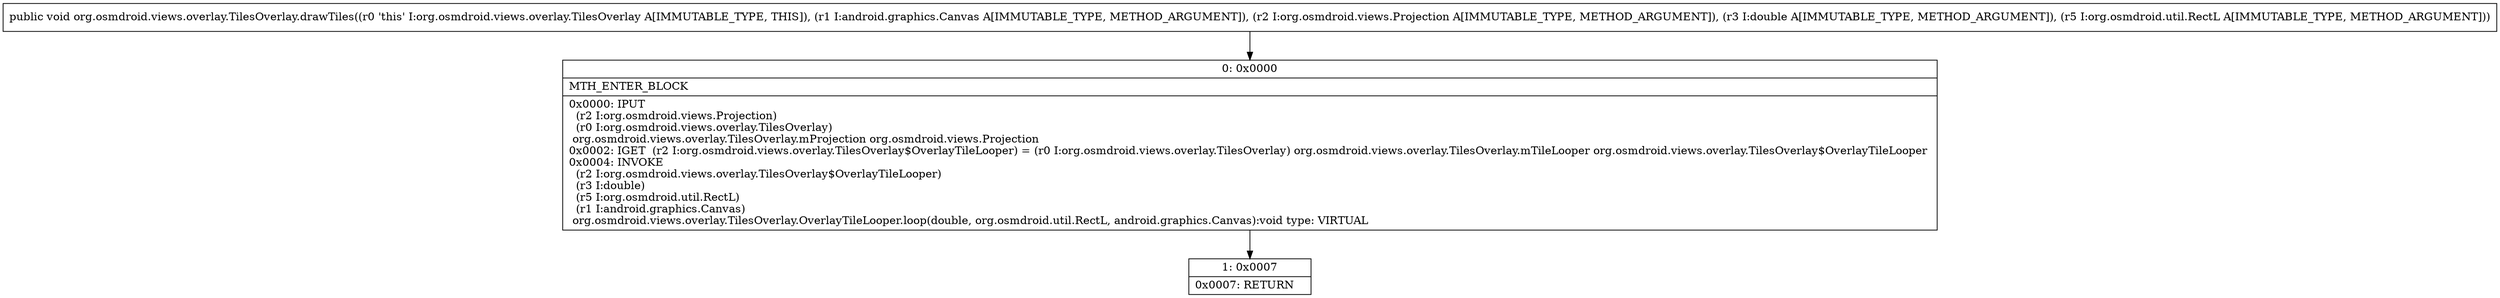 digraph "CFG fororg.osmdroid.views.overlay.TilesOverlay.drawTiles(Landroid\/graphics\/Canvas;Lorg\/osmdroid\/views\/Projection;DLorg\/osmdroid\/util\/RectL;)V" {
Node_0 [shape=record,label="{0\:\ 0x0000|MTH_ENTER_BLOCK\l|0x0000: IPUT  \l  (r2 I:org.osmdroid.views.Projection)\l  (r0 I:org.osmdroid.views.overlay.TilesOverlay)\l org.osmdroid.views.overlay.TilesOverlay.mProjection org.osmdroid.views.Projection \l0x0002: IGET  (r2 I:org.osmdroid.views.overlay.TilesOverlay$OverlayTileLooper) = (r0 I:org.osmdroid.views.overlay.TilesOverlay) org.osmdroid.views.overlay.TilesOverlay.mTileLooper org.osmdroid.views.overlay.TilesOverlay$OverlayTileLooper \l0x0004: INVOKE  \l  (r2 I:org.osmdroid.views.overlay.TilesOverlay$OverlayTileLooper)\l  (r3 I:double)\l  (r5 I:org.osmdroid.util.RectL)\l  (r1 I:android.graphics.Canvas)\l org.osmdroid.views.overlay.TilesOverlay.OverlayTileLooper.loop(double, org.osmdroid.util.RectL, android.graphics.Canvas):void type: VIRTUAL \l}"];
Node_1 [shape=record,label="{1\:\ 0x0007|0x0007: RETURN   \l}"];
MethodNode[shape=record,label="{public void org.osmdroid.views.overlay.TilesOverlay.drawTiles((r0 'this' I:org.osmdroid.views.overlay.TilesOverlay A[IMMUTABLE_TYPE, THIS]), (r1 I:android.graphics.Canvas A[IMMUTABLE_TYPE, METHOD_ARGUMENT]), (r2 I:org.osmdroid.views.Projection A[IMMUTABLE_TYPE, METHOD_ARGUMENT]), (r3 I:double A[IMMUTABLE_TYPE, METHOD_ARGUMENT]), (r5 I:org.osmdroid.util.RectL A[IMMUTABLE_TYPE, METHOD_ARGUMENT])) }"];
MethodNode -> Node_0;
Node_0 -> Node_1;
}

